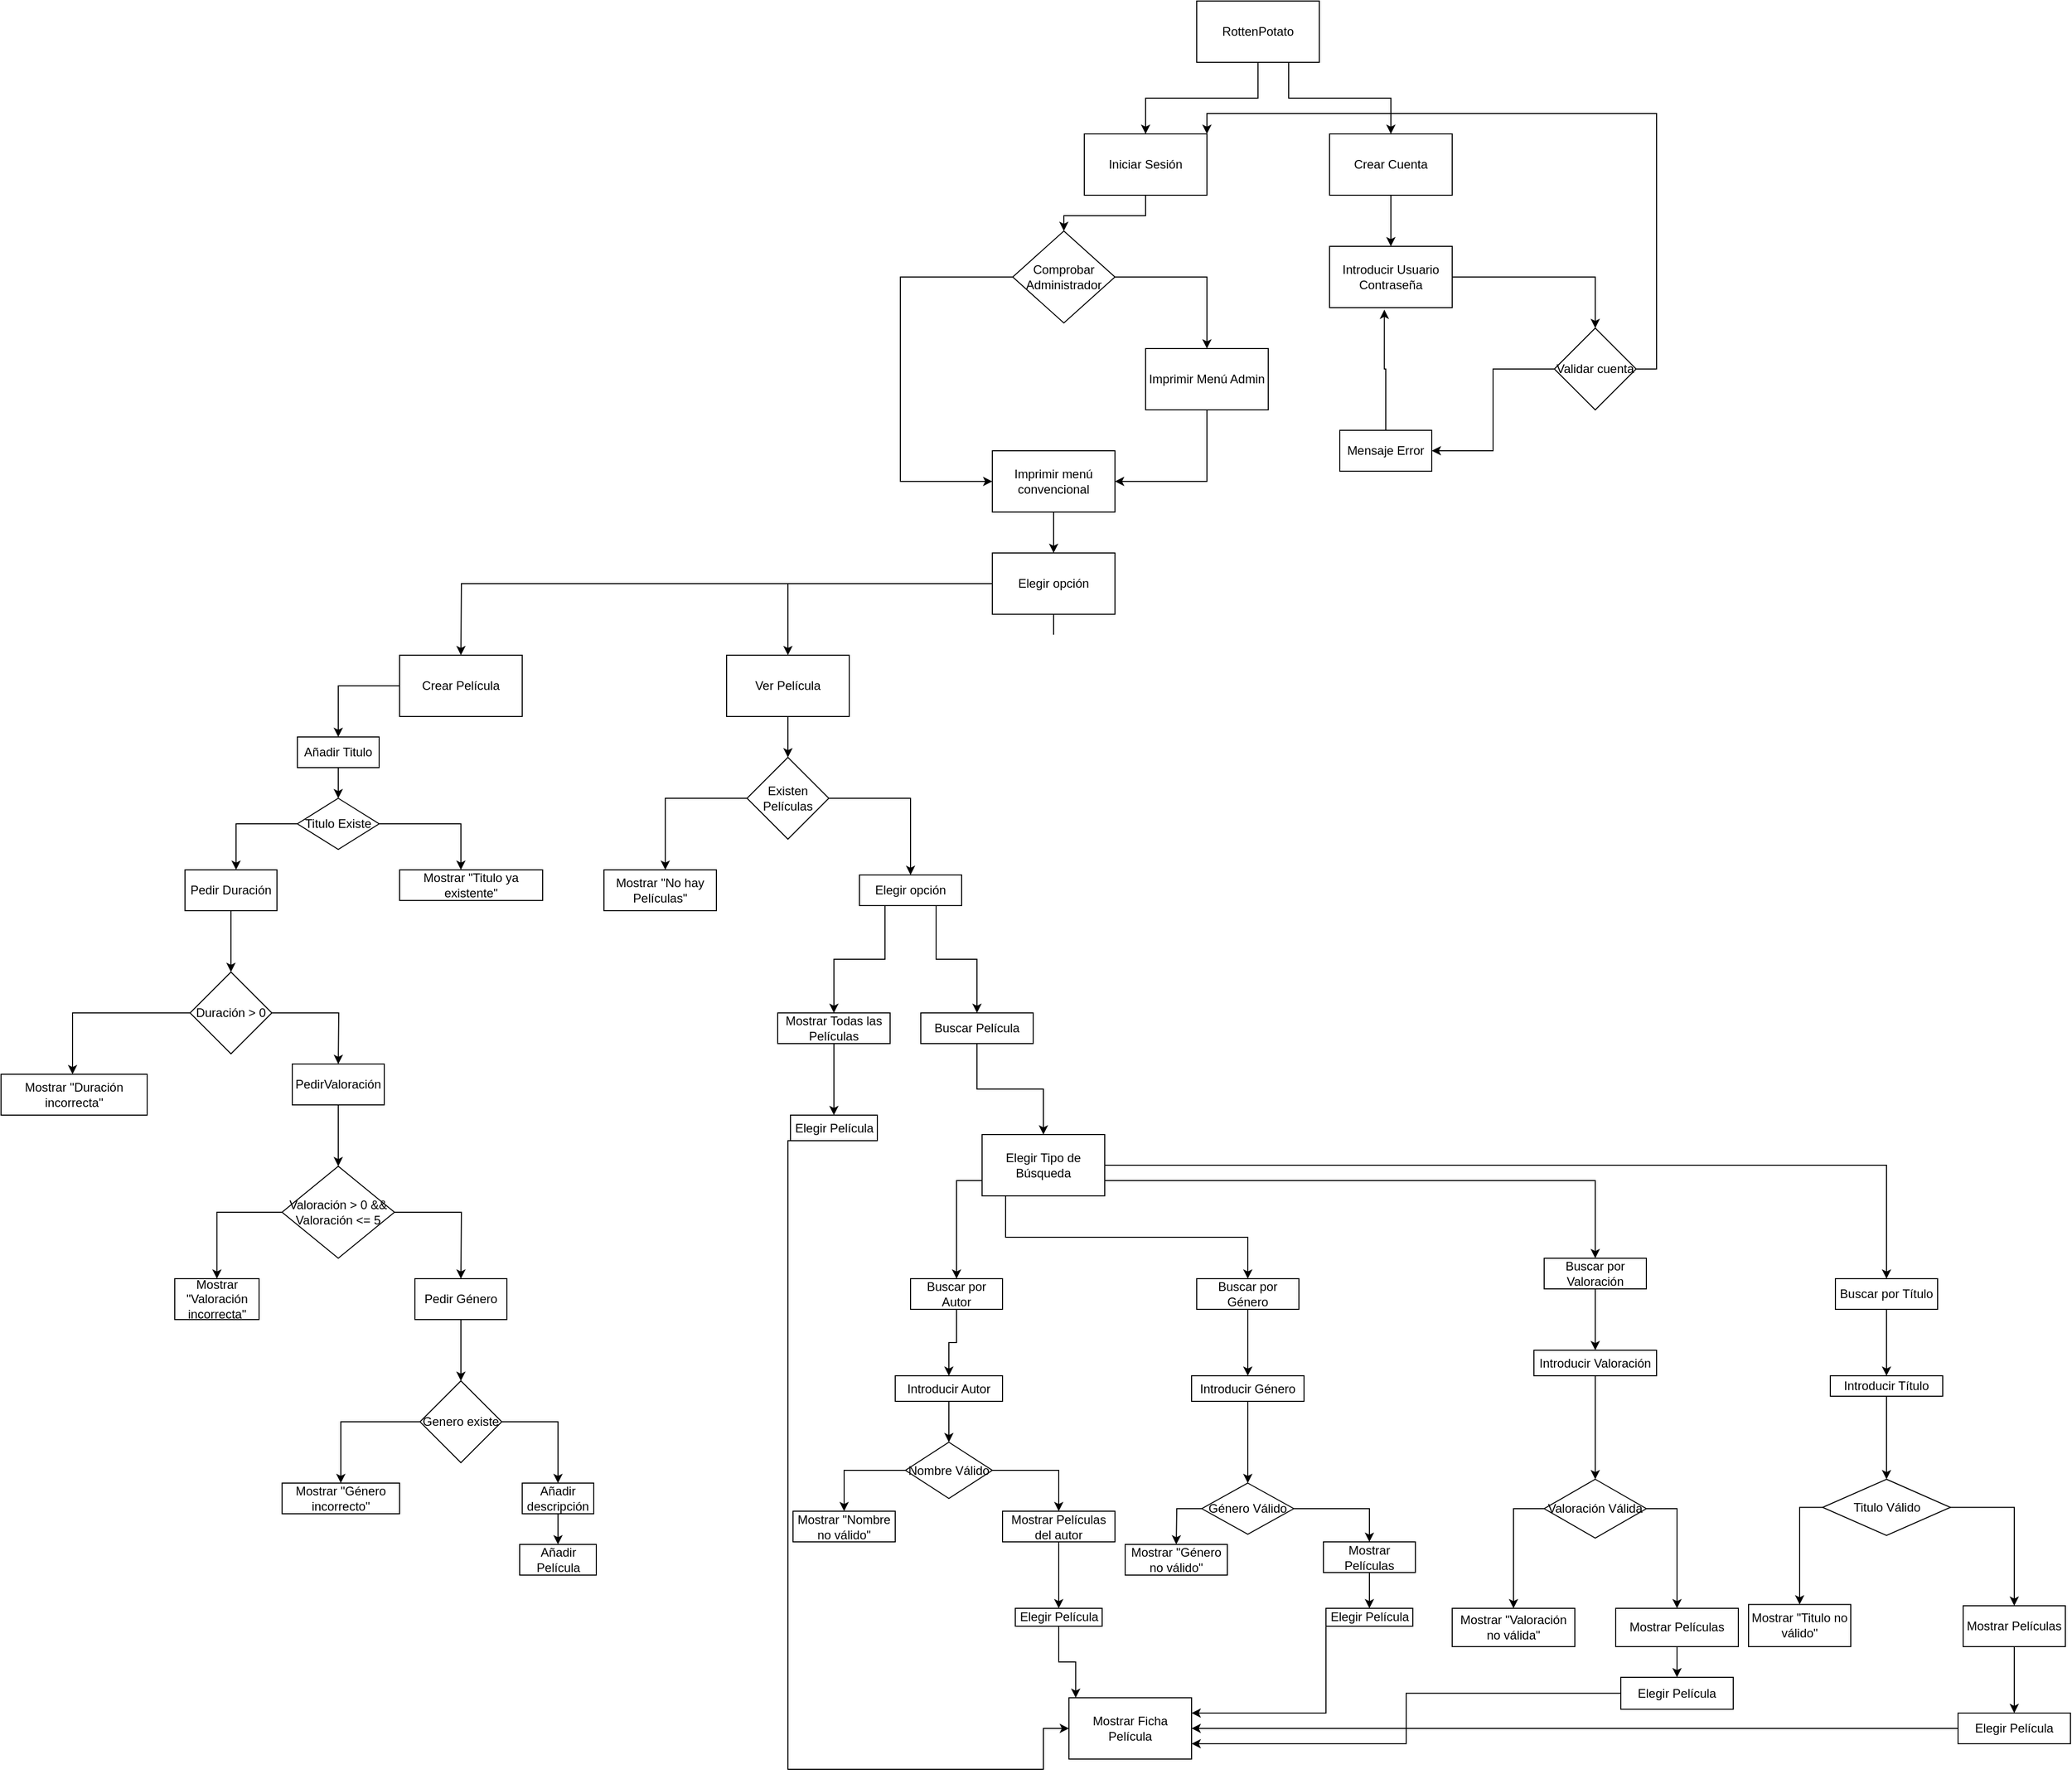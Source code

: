 <mxfile version="21.1.1" type="device">
  <diagram name="Página-1" id="xasGz37oJKi1Bsmr6xXT">
    <mxGraphModel dx="4698" dy="1295" grid="1" gridSize="10" guides="1" tooltips="1" connect="1" arrows="1" fold="1" page="1" pageScale="1" pageWidth="827" pageHeight="1169" math="0" shadow="0">
      <root>
        <mxCell id="0" />
        <mxCell id="1" parent="0" />
        <mxCell id="EnoG8UHb5zYuxF4KxrJ3-3" value="" style="edgeStyle=orthogonalEdgeStyle;rounded=0;orthogonalLoop=1;jettySize=auto;html=1;" parent="1" source="EnoG8UHb5zYuxF4KxrJ3-1" target="EnoG8UHb5zYuxF4KxrJ3-2" edge="1">
          <mxGeometry relative="1" as="geometry" />
        </mxCell>
        <mxCell id="EnoG8UHb5zYuxF4KxrJ3-7" style="edgeStyle=orthogonalEdgeStyle;rounded=0;orthogonalLoop=1;jettySize=auto;html=1;exitX=0.75;exitY=1;exitDx=0;exitDy=0;entryX=0.5;entryY=0;entryDx=0;entryDy=0;" parent="1" source="EnoG8UHb5zYuxF4KxrJ3-1" target="EnoG8UHb5zYuxF4KxrJ3-5" edge="1">
          <mxGeometry relative="1" as="geometry" />
        </mxCell>
        <mxCell id="EnoG8UHb5zYuxF4KxrJ3-1" value="RottenPotato" style="rounded=0;whiteSpace=wrap;html=1;" parent="1" vertex="1">
          <mxGeometry x="200" width="120" height="60" as="geometry" />
        </mxCell>
        <mxCell id="EnoG8UHb5zYuxF4KxrJ3-26" style="edgeStyle=orthogonalEdgeStyle;rounded=0;orthogonalLoop=1;jettySize=auto;html=1;exitX=0.5;exitY=1;exitDx=0;exitDy=0;entryX=0.5;entryY=0;entryDx=0;entryDy=0;" parent="1" source="EnoG8UHb5zYuxF4KxrJ3-2" target="EnoG8UHb5zYuxF4KxrJ3-25" edge="1">
          <mxGeometry relative="1" as="geometry" />
        </mxCell>
        <mxCell id="EnoG8UHb5zYuxF4KxrJ3-2" value="Iniciar Sesión" style="rounded=0;whiteSpace=wrap;html=1;" parent="1" vertex="1">
          <mxGeometry x="90" y="130" width="120" height="60" as="geometry" />
        </mxCell>
        <mxCell id="EnoG8UHb5zYuxF4KxrJ3-8" style="edgeStyle=orthogonalEdgeStyle;rounded=0;orthogonalLoop=1;jettySize=auto;html=1;" parent="1" source="EnoG8UHb5zYuxF4KxrJ3-5" target="EnoG8UHb5zYuxF4KxrJ3-9" edge="1">
          <mxGeometry relative="1" as="geometry">
            <mxPoint x="390" y="270" as="targetPoint" />
          </mxGeometry>
        </mxCell>
        <mxCell id="EnoG8UHb5zYuxF4KxrJ3-5" value="Crear Cuenta" style="rounded=0;whiteSpace=wrap;html=1;" parent="1" vertex="1">
          <mxGeometry x="330" y="130" width="120" height="60" as="geometry" />
        </mxCell>
        <mxCell id="EnoG8UHb5zYuxF4KxrJ3-11" value="" style="edgeStyle=orthogonalEdgeStyle;rounded=0;orthogonalLoop=1;jettySize=auto;html=1;" parent="1" source="EnoG8UHb5zYuxF4KxrJ3-9" target="EnoG8UHb5zYuxF4KxrJ3-10" edge="1">
          <mxGeometry relative="1" as="geometry" />
        </mxCell>
        <mxCell id="EnoG8UHb5zYuxF4KxrJ3-9" value="Introducir Usuario Contraseña" style="rounded=0;whiteSpace=wrap;html=1;" parent="1" vertex="1">
          <mxGeometry x="330" y="240" width="120" height="60" as="geometry" />
        </mxCell>
        <mxCell id="EnoG8UHb5zYuxF4KxrJ3-18" style="edgeStyle=orthogonalEdgeStyle;rounded=0;orthogonalLoop=1;jettySize=auto;html=1;exitX=0;exitY=0.5;exitDx=0;exitDy=0;entryX=1;entryY=0.5;entryDx=0;entryDy=0;" parent="1" source="EnoG8UHb5zYuxF4KxrJ3-10" target="EnoG8UHb5zYuxF4KxrJ3-14" edge="1">
          <mxGeometry relative="1" as="geometry" />
        </mxCell>
        <mxCell id="EnoG8UHb5zYuxF4KxrJ3-23" style="edgeStyle=orthogonalEdgeStyle;rounded=0;orthogonalLoop=1;jettySize=auto;html=1;exitX=1;exitY=0.5;exitDx=0;exitDy=0;entryX=1;entryY=0;entryDx=0;entryDy=0;" parent="1" source="EnoG8UHb5zYuxF4KxrJ3-10" target="EnoG8UHb5zYuxF4KxrJ3-2" edge="1">
          <mxGeometry relative="1" as="geometry">
            <mxPoint x="680" y="410" as="targetPoint" />
          </mxGeometry>
        </mxCell>
        <mxCell id="EnoG8UHb5zYuxF4KxrJ3-10" value="Validar cuenta" style="rhombus;whiteSpace=wrap;html=1;rounded=0;" parent="1" vertex="1">
          <mxGeometry x="550" y="320" width="80" height="80" as="geometry" />
        </mxCell>
        <mxCell id="EnoG8UHb5zYuxF4KxrJ3-17" style="edgeStyle=orthogonalEdgeStyle;rounded=0;orthogonalLoop=1;jettySize=auto;html=1;entryX=0.447;entryY=1.033;entryDx=0;entryDy=0;entryPerimeter=0;" parent="1" source="EnoG8UHb5zYuxF4KxrJ3-14" target="EnoG8UHb5zYuxF4KxrJ3-9" edge="1">
          <mxGeometry relative="1" as="geometry" />
        </mxCell>
        <mxCell id="EnoG8UHb5zYuxF4KxrJ3-14" value="Mensaje Error" style="rounded=0;whiteSpace=wrap;html=1;" parent="1" vertex="1">
          <mxGeometry x="340" y="420" width="90" height="40" as="geometry" />
        </mxCell>
        <mxCell id="_RBZDWvtwCyvlnyVkb1q-7" style="edgeStyle=orthogonalEdgeStyle;rounded=0;orthogonalLoop=1;jettySize=auto;html=1;entryX=0;entryY=0.5;entryDx=0;entryDy=0;exitX=0;exitY=0.5;exitDx=0;exitDy=0;" edge="1" parent="1" source="EnoG8UHb5zYuxF4KxrJ3-25" target="3">
          <mxGeometry relative="1" as="geometry">
            <mxPoint x="-90" y="280" as="sourcePoint" />
            <Array as="points">
              <mxPoint x="-90" y="270" />
              <mxPoint x="-90" y="470" />
            </Array>
          </mxGeometry>
        </mxCell>
        <mxCell id="EnoG8UHb5zYuxF4KxrJ3-25" value="Comprobar Administrador" style="rhombus;whiteSpace=wrap;html=1;" parent="1" vertex="1">
          <mxGeometry x="20" y="225" width="100" height="90" as="geometry" />
        </mxCell>
        <mxCell id="_RBZDWvtwCyvlnyVkb1q-13" style="edgeStyle=orthogonalEdgeStyle;rounded=0;orthogonalLoop=1;jettySize=auto;html=1;" edge="1" parent="1" source="_RBZDWvtwCyvlnyVkb1q-14">
          <mxGeometry relative="1" as="geometry">
            <mxPoint x="60" y="580" as="targetPoint" />
          </mxGeometry>
        </mxCell>
        <mxCell id="3" value="Imprimir menú convencional" style="rounded=0;whiteSpace=wrap;html=1;" parent="1" vertex="1">
          <mxGeometry y="440" width="120" height="60" as="geometry" />
        </mxCell>
        <mxCell id="7" style="edgeStyle=orthogonalEdgeStyle;rounded=0;orthogonalLoop=1;jettySize=auto;html=1;entryX=0.5;entryY=0;entryDx=0;entryDy=0;exitX=1;exitY=0.5;exitDx=0;exitDy=0;" parent="1" source="EnoG8UHb5zYuxF4KxrJ3-25" edge="1" target="_RBZDWvtwCyvlnyVkb1q-8">
          <mxGeometry relative="1" as="geometry">
            <mxPoint x="220" y="330" as="targetPoint" />
            <mxPoint x="330" y="270" as="sourcePoint" />
            <Array as="points">
              <mxPoint x="210" y="270" />
            </Array>
          </mxGeometry>
        </mxCell>
        <mxCell id="_RBZDWvtwCyvlnyVkb1q-10" style="edgeStyle=orthogonalEdgeStyle;rounded=0;orthogonalLoop=1;jettySize=auto;html=1;entryX=1;entryY=0.5;entryDx=0;entryDy=0;" edge="1" parent="1" source="_RBZDWvtwCyvlnyVkb1q-8" target="3">
          <mxGeometry relative="1" as="geometry">
            <mxPoint x="220" y="470" as="targetPoint" />
            <Array as="points">
              <mxPoint x="210" y="470" />
            </Array>
          </mxGeometry>
        </mxCell>
        <mxCell id="_RBZDWvtwCyvlnyVkb1q-8" value="Imprimir Menú Admin" style="rounded=0;whiteSpace=wrap;html=1;" vertex="1" parent="1">
          <mxGeometry x="150" y="340" width="120" height="60" as="geometry" />
        </mxCell>
        <mxCell id="_RBZDWvtwCyvlnyVkb1q-15" value="" style="edgeStyle=orthogonalEdgeStyle;rounded=0;orthogonalLoop=1;jettySize=auto;html=1;" edge="1" parent="1" source="3" target="_RBZDWvtwCyvlnyVkb1q-14">
          <mxGeometry relative="1" as="geometry">
            <mxPoint x="60" y="580" as="targetPoint" />
            <mxPoint x="60" y="500" as="sourcePoint" />
          </mxGeometry>
        </mxCell>
        <mxCell id="_RBZDWvtwCyvlnyVkb1q-16" style="edgeStyle=orthogonalEdgeStyle;rounded=0;orthogonalLoop=1;jettySize=auto;html=1;" edge="1" parent="1" source="_RBZDWvtwCyvlnyVkb1q-14">
          <mxGeometry relative="1" as="geometry">
            <mxPoint x="-520" y="640" as="targetPoint" />
          </mxGeometry>
        </mxCell>
        <mxCell id="_RBZDWvtwCyvlnyVkb1q-14" value="Elegir opción" style="rounded=0;whiteSpace=wrap;html=1;" vertex="1" parent="1">
          <mxGeometry y="540" width="120" height="60" as="geometry" />
        </mxCell>
        <mxCell id="_RBZDWvtwCyvlnyVkb1q-18" style="edgeStyle=orthogonalEdgeStyle;rounded=0;orthogonalLoop=1;jettySize=auto;html=1;entryX=0.5;entryY=0;entryDx=0;entryDy=0;" edge="1" parent="1" source="_RBZDWvtwCyvlnyVkb1q-17" target="_RBZDWvtwCyvlnyVkb1q-19">
          <mxGeometry relative="1" as="geometry">
            <mxPoint x="-630" y="710" as="targetPoint" />
            <Array as="points">
              <mxPoint x="-640" y="670" />
            </Array>
          </mxGeometry>
        </mxCell>
        <mxCell id="_RBZDWvtwCyvlnyVkb1q-17" value="Crear Película" style="rounded=0;whiteSpace=wrap;html=1;" vertex="1" parent="1">
          <mxGeometry x="-580" y="640" width="120" height="60" as="geometry" />
        </mxCell>
        <mxCell id="_RBZDWvtwCyvlnyVkb1q-20" style="edgeStyle=orthogonalEdgeStyle;rounded=0;orthogonalLoop=1;jettySize=auto;html=1;" edge="1" parent="1" source="_RBZDWvtwCyvlnyVkb1q-19" target="_RBZDWvtwCyvlnyVkb1q-21">
          <mxGeometry relative="1" as="geometry">
            <mxPoint x="-640" y="800" as="targetPoint" />
          </mxGeometry>
        </mxCell>
        <mxCell id="_RBZDWvtwCyvlnyVkb1q-19" value="Añadir Titulo" style="rounded=0;whiteSpace=wrap;html=1;" vertex="1" parent="1">
          <mxGeometry x="-680" y="720" width="80" height="30" as="geometry" />
        </mxCell>
        <mxCell id="_RBZDWvtwCyvlnyVkb1q-22" style="edgeStyle=orthogonalEdgeStyle;rounded=0;orthogonalLoop=1;jettySize=auto;html=1;" edge="1" parent="1" source="_RBZDWvtwCyvlnyVkb1q-21">
          <mxGeometry relative="1" as="geometry">
            <mxPoint x="-740" y="850" as="targetPoint" />
            <Array as="points">
              <mxPoint x="-740" y="805" />
              <mxPoint x="-740" y="840" />
            </Array>
          </mxGeometry>
        </mxCell>
        <mxCell id="_RBZDWvtwCyvlnyVkb1q-29" style="edgeStyle=orthogonalEdgeStyle;rounded=0;orthogonalLoop=1;jettySize=auto;html=1;" edge="1" parent="1" source="_RBZDWvtwCyvlnyVkb1q-21" target="_RBZDWvtwCyvlnyVkb1q-30">
          <mxGeometry relative="1" as="geometry">
            <mxPoint x="-540" y="850" as="targetPoint" />
            <Array as="points">
              <mxPoint x="-520" y="805" />
            </Array>
          </mxGeometry>
        </mxCell>
        <mxCell id="_RBZDWvtwCyvlnyVkb1q-21" value="Titulo Existe" style="rhombus;whiteSpace=wrap;html=1;" vertex="1" parent="1">
          <mxGeometry x="-680" y="780" width="80" height="50" as="geometry" />
        </mxCell>
        <mxCell id="_RBZDWvtwCyvlnyVkb1q-32" value="" style="edgeStyle=orthogonalEdgeStyle;rounded=0;orthogonalLoop=1;jettySize=auto;html=1;" edge="1" parent="1" source="_RBZDWvtwCyvlnyVkb1q-24" target="_RBZDWvtwCyvlnyVkb1q-31">
          <mxGeometry relative="1" as="geometry" />
        </mxCell>
        <mxCell id="_RBZDWvtwCyvlnyVkb1q-24" value="Pedir Duración" style="rounded=0;whiteSpace=wrap;html=1;" vertex="1" parent="1">
          <mxGeometry x="-790" y="850" width="90" height="40" as="geometry" />
        </mxCell>
        <mxCell id="_RBZDWvtwCyvlnyVkb1q-39" value="" style="edgeStyle=orthogonalEdgeStyle;rounded=0;orthogonalLoop=1;jettySize=auto;html=1;" edge="1" parent="1" source="_RBZDWvtwCyvlnyVkb1q-26" target="_RBZDWvtwCyvlnyVkb1q-38">
          <mxGeometry relative="1" as="geometry" />
        </mxCell>
        <mxCell id="_RBZDWvtwCyvlnyVkb1q-26" value="PedirValoración" style="rounded=0;whiteSpace=wrap;html=1;" vertex="1" parent="1">
          <mxGeometry x="-685" y="1040" width="90" height="40" as="geometry" />
        </mxCell>
        <mxCell id="_RBZDWvtwCyvlnyVkb1q-44" value="" style="edgeStyle=orthogonalEdgeStyle;rounded=0;orthogonalLoop=1;jettySize=auto;html=1;" edge="1" parent="1" source="_RBZDWvtwCyvlnyVkb1q-27" target="_RBZDWvtwCyvlnyVkb1q-43">
          <mxGeometry relative="1" as="geometry" />
        </mxCell>
        <mxCell id="_RBZDWvtwCyvlnyVkb1q-27" value="Pedir Género" style="rounded=0;whiteSpace=wrap;html=1;" vertex="1" parent="1">
          <mxGeometry x="-565" y="1250" width="90" height="40" as="geometry" />
        </mxCell>
        <mxCell id="_RBZDWvtwCyvlnyVkb1q-30" value="Mostrar &quot;Titulo ya existente&quot;" style="rounded=0;whiteSpace=wrap;html=1;" vertex="1" parent="1">
          <mxGeometry x="-580" y="850" width="140" height="30" as="geometry" />
        </mxCell>
        <mxCell id="_RBZDWvtwCyvlnyVkb1q-33" style="edgeStyle=orthogonalEdgeStyle;rounded=0;orthogonalLoop=1;jettySize=auto;html=1;" edge="1" parent="1" source="_RBZDWvtwCyvlnyVkb1q-31" target="_RBZDWvtwCyvlnyVkb1q-34">
          <mxGeometry relative="1" as="geometry">
            <mxPoint x="-850" y="1040" as="targetPoint" />
            <Array as="points">
              <mxPoint x="-900" y="990" />
            </Array>
          </mxGeometry>
        </mxCell>
        <mxCell id="_RBZDWvtwCyvlnyVkb1q-37" style="edgeStyle=orthogonalEdgeStyle;rounded=0;orthogonalLoop=1;jettySize=auto;html=1;" edge="1" parent="1" source="_RBZDWvtwCyvlnyVkb1q-31">
          <mxGeometry relative="1" as="geometry">
            <mxPoint x="-640" y="1040" as="targetPoint" />
          </mxGeometry>
        </mxCell>
        <mxCell id="_RBZDWvtwCyvlnyVkb1q-31" value="Duración &amp;gt; 0" style="rhombus;whiteSpace=wrap;html=1;rounded=0;" vertex="1" parent="1">
          <mxGeometry x="-785" y="950" width="80" height="80" as="geometry" />
        </mxCell>
        <mxCell id="_RBZDWvtwCyvlnyVkb1q-34" value="Mostrar &quot;Duración incorrecta&quot;" style="rounded=0;whiteSpace=wrap;html=1;" vertex="1" parent="1">
          <mxGeometry x="-970" y="1050" width="143" height="40" as="geometry" />
        </mxCell>
        <mxCell id="_RBZDWvtwCyvlnyVkb1q-40" style="edgeStyle=orthogonalEdgeStyle;rounded=0;orthogonalLoop=1;jettySize=auto;html=1;" edge="1" parent="1" source="_RBZDWvtwCyvlnyVkb1q-38" target="_RBZDWvtwCyvlnyVkb1q-41">
          <mxGeometry relative="1" as="geometry">
            <mxPoint x="-750" y="1240" as="targetPoint" />
          </mxGeometry>
        </mxCell>
        <mxCell id="_RBZDWvtwCyvlnyVkb1q-42" style="edgeStyle=orthogonalEdgeStyle;rounded=0;orthogonalLoop=1;jettySize=auto;html=1;" edge="1" parent="1" source="_RBZDWvtwCyvlnyVkb1q-38">
          <mxGeometry relative="1" as="geometry">
            <mxPoint x="-520" y="1250" as="targetPoint" />
          </mxGeometry>
        </mxCell>
        <mxCell id="_RBZDWvtwCyvlnyVkb1q-38" value="Valoración &amp;gt; 0 &amp;amp;&amp;amp; Valoración &amp;lt;= 5" style="rhombus;whiteSpace=wrap;html=1;rounded=0;" vertex="1" parent="1">
          <mxGeometry x="-695" y="1140" width="110" height="90" as="geometry" />
        </mxCell>
        <mxCell id="_RBZDWvtwCyvlnyVkb1q-41" value="Mostrar &quot;Valoración incorrecta&quot;" style="rounded=0;whiteSpace=wrap;html=1;" vertex="1" parent="1">
          <mxGeometry x="-800" y="1250" width="82.5" height="40" as="geometry" />
        </mxCell>
        <mxCell id="_RBZDWvtwCyvlnyVkb1q-45" style="edgeStyle=orthogonalEdgeStyle;rounded=0;orthogonalLoop=1;jettySize=auto;html=1;" edge="1" parent="1" source="_RBZDWvtwCyvlnyVkb1q-43" target="_RBZDWvtwCyvlnyVkb1q-46">
          <mxGeometry relative="1" as="geometry">
            <mxPoint x="-640" y="1450" as="targetPoint" />
          </mxGeometry>
        </mxCell>
        <mxCell id="_RBZDWvtwCyvlnyVkb1q-47" style="edgeStyle=orthogonalEdgeStyle;rounded=0;orthogonalLoop=1;jettySize=auto;html=1;" edge="1" parent="1" source="_RBZDWvtwCyvlnyVkb1q-43" target="_RBZDWvtwCyvlnyVkb1q-48">
          <mxGeometry relative="1" as="geometry">
            <mxPoint x="-400" y="1450" as="targetPoint" />
          </mxGeometry>
        </mxCell>
        <mxCell id="_RBZDWvtwCyvlnyVkb1q-43" value="Genero existe" style="rhombus;whiteSpace=wrap;html=1;rounded=0;" vertex="1" parent="1">
          <mxGeometry x="-560" y="1350" width="80" height="80" as="geometry" />
        </mxCell>
        <mxCell id="_RBZDWvtwCyvlnyVkb1q-46" value="Mostrar &quot;Género incorrecto&quot;" style="rounded=0;whiteSpace=wrap;html=1;" vertex="1" parent="1">
          <mxGeometry x="-695" y="1450" width="115" height="30" as="geometry" />
        </mxCell>
        <mxCell id="_RBZDWvtwCyvlnyVkb1q-73" value="" style="edgeStyle=orthogonalEdgeStyle;rounded=0;orthogonalLoop=1;jettySize=auto;html=1;" edge="1" parent="1" source="_RBZDWvtwCyvlnyVkb1q-48" target="_RBZDWvtwCyvlnyVkb1q-72">
          <mxGeometry relative="1" as="geometry" />
        </mxCell>
        <mxCell id="_RBZDWvtwCyvlnyVkb1q-48" value="Añadir descripción" style="rounded=0;whiteSpace=wrap;html=1;" vertex="1" parent="1">
          <mxGeometry x="-460" y="1450" width="70" height="30" as="geometry" />
        </mxCell>
        <mxCell id="_RBZDWvtwCyvlnyVkb1q-53" style="edgeStyle=orthogonalEdgeStyle;rounded=0;orthogonalLoop=1;jettySize=auto;html=1;" edge="1" parent="1" source="_RBZDWvtwCyvlnyVkb1q-49" target="_RBZDWvtwCyvlnyVkb1q-54">
          <mxGeometry relative="1" as="geometry">
            <mxPoint x="-270" y="770" as="targetPoint" />
          </mxGeometry>
        </mxCell>
        <mxCell id="_RBZDWvtwCyvlnyVkb1q-49" value="Ver Película" style="rounded=0;whiteSpace=wrap;html=1;" vertex="1" parent="1">
          <mxGeometry x="-260" y="640" width="120" height="60" as="geometry" />
        </mxCell>
        <mxCell id="_RBZDWvtwCyvlnyVkb1q-52" value="" style="endArrow=classic;html=1;rounded=0;entryX=0.5;entryY=0;entryDx=0;entryDy=0;" edge="1" parent="1" target="_RBZDWvtwCyvlnyVkb1q-49">
          <mxGeometry width="50" height="50" relative="1" as="geometry">
            <mxPoint x="-200" y="570" as="sourcePoint" />
            <mxPoint x="-230" y="585" as="targetPoint" />
            <Array as="points">
              <mxPoint x="-200" y="610" />
            </Array>
          </mxGeometry>
        </mxCell>
        <mxCell id="_RBZDWvtwCyvlnyVkb1q-55" style="edgeStyle=orthogonalEdgeStyle;rounded=0;orthogonalLoop=1;jettySize=auto;html=1;" edge="1" parent="1" source="_RBZDWvtwCyvlnyVkb1q-54">
          <mxGeometry relative="1" as="geometry">
            <mxPoint x="-320" y="850" as="targetPoint" />
            <Array as="points">
              <mxPoint x="-320" y="780" />
              <mxPoint x="-320" y="840" />
            </Array>
          </mxGeometry>
        </mxCell>
        <mxCell id="_RBZDWvtwCyvlnyVkb1q-58" style="edgeStyle=orthogonalEdgeStyle;rounded=0;orthogonalLoop=1;jettySize=auto;html=1;entryX=0.5;entryY=0;entryDx=0;entryDy=0;" edge="1" parent="1" source="_RBZDWvtwCyvlnyVkb1q-54" target="_RBZDWvtwCyvlnyVkb1q-59">
          <mxGeometry relative="1" as="geometry">
            <mxPoint x="-80" y="850" as="targetPoint" />
          </mxGeometry>
        </mxCell>
        <mxCell id="_RBZDWvtwCyvlnyVkb1q-54" value="Existen Películas" style="rhombus;whiteSpace=wrap;html=1;" vertex="1" parent="1">
          <mxGeometry x="-240" y="740" width="80" height="80" as="geometry" />
        </mxCell>
        <mxCell id="_RBZDWvtwCyvlnyVkb1q-56" value="" style="rounded=0;whiteSpace=wrap;html=1;" vertex="1" parent="1">
          <mxGeometry x="-413" y="880" width="63" as="geometry" />
        </mxCell>
        <mxCell id="_RBZDWvtwCyvlnyVkb1q-57" value="Mostrar &quot;No hay Películas&quot;" style="rounded=0;whiteSpace=wrap;html=1;" vertex="1" parent="1">
          <mxGeometry x="-380" y="850" width="110" height="40" as="geometry" />
        </mxCell>
        <mxCell id="_RBZDWvtwCyvlnyVkb1q-112" style="edgeStyle=orthogonalEdgeStyle;rounded=0;orthogonalLoop=1;jettySize=auto;html=1;exitX=0.25;exitY=1;exitDx=0;exitDy=0;entryX=0.5;entryY=0;entryDx=0;entryDy=0;" edge="1" parent="1" source="_RBZDWvtwCyvlnyVkb1q-59" target="_RBZDWvtwCyvlnyVkb1q-66">
          <mxGeometry relative="1" as="geometry" />
        </mxCell>
        <mxCell id="_RBZDWvtwCyvlnyVkb1q-113" style="edgeStyle=orthogonalEdgeStyle;rounded=0;orthogonalLoop=1;jettySize=auto;html=1;exitX=0.75;exitY=1;exitDx=0;exitDy=0;" edge="1" parent="1" source="_RBZDWvtwCyvlnyVkb1q-59" target="_RBZDWvtwCyvlnyVkb1q-68">
          <mxGeometry relative="1" as="geometry" />
        </mxCell>
        <mxCell id="_RBZDWvtwCyvlnyVkb1q-59" value="Elegir opción" style="rounded=0;whiteSpace=wrap;html=1;" vertex="1" parent="1">
          <mxGeometry x="-130" y="855" width="100" height="30" as="geometry" />
        </mxCell>
        <mxCell id="_RBZDWvtwCyvlnyVkb1q-111" value="" style="edgeStyle=orthogonalEdgeStyle;rounded=0;orthogonalLoop=1;jettySize=auto;html=1;" edge="1" parent="1" source="_RBZDWvtwCyvlnyVkb1q-66" target="_RBZDWvtwCyvlnyVkb1q-110">
          <mxGeometry relative="1" as="geometry" />
        </mxCell>
        <mxCell id="_RBZDWvtwCyvlnyVkb1q-66" value="Mostrar Todas las Películas" style="rounded=0;whiteSpace=wrap;html=1;" vertex="1" parent="1">
          <mxGeometry x="-210" y="990" width="110" height="30" as="geometry" />
        </mxCell>
        <mxCell id="_RBZDWvtwCyvlnyVkb1q-81" style="edgeStyle=orthogonalEdgeStyle;rounded=0;orthogonalLoop=1;jettySize=auto;html=1;entryX=0.5;entryY=0;entryDx=0;entryDy=0;" edge="1" parent="1" source="_RBZDWvtwCyvlnyVkb1q-68" target="_RBZDWvtwCyvlnyVkb1q-77">
          <mxGeometry relative="1" as="geometry" />
        </mxCell>
        <mxCell id="_RBZDWvtwCyvlnyVkb1q-68" value="Buscar Película" style="rounded=0;whiteSpace=wrap;html=1;" vertex="1" parent="1">
          <mxGeometry x="-70" y="990" width="110" height="30" as="geometry" />
        </mxCell>
        <mxCell id="_RBZDWvtwCyvlnyVkb1q-72" value="Añadir Película" style="whiteSpace=wrap;html=1;rounded=0;" vertex="1" parent="1">
          <mxGeometry x="-462.5" y="1510" width="75" height="30" as="geometry" />
        </mxCell>
        <mxCell id="_RBZDWvtwCyvlnyVkb1q-86" style="edgeStyle=orthogonalEdgeStyle;rounded=0;orthogonalLoop=1;jettySize=auto;html=1;entryX=0.5;entryY=0;entryDx=0;entryDy=0;exitX=0;exitY=0.75;exitDx=0;exitDy=0;" edge="1" parent="1" source="_RBZDWvtwCyvlnyVkb1q-77" target="_RBZDWvtwCyvlnyVkb1q-82">
          <mxGeometry relative="1" as="geometry" />
        </mxCell>
        <mxCell id="_RBZDWvtwCyvlnyVkb1q-109" style="edgeStyle=orthogonalEdgeStyle;rounded=0;orthogonalLoop=1;jettySize=auto;html=1;exitX=0.192;exitY=1.006;exitDx=0;exitDy=0;exitPerimeter=0;" edge="1" parent="1" source="_RBZDWvtwCyvlnyVkb1q-77" target="_RBZDWvtwCyvlnyVkb1q-84">
          <mxGeometry relative="1" as="geometry" />
        </mxCell>
        <mxCell id="_RBZDWvtwCyvlnyVkb1q-126" style="edgeStyle=orthogonalEdgeStyle;rounded=0;orthogonalLoop=1;jettySize=auto;html=1;exitX=1;exitY=0.75;exitDx=0;exitDy=0;" edge="1" parent="1" source="_RBZDWvtwCyvlnyVkb1q-77" target="_RBZDWvtwCyvlnyVkb1q-85">
          <mxGeometry relative="1" as="geometry" />
        </mxCell>
        <mxCell id="_RBZDWvtwCyvlnyVkb1q-139" style="edgeStyle=orthogonalEdgeStyle;rounded=0;orthogonalLoop=1;jettySize=auto;html=1;exitX=1;exitY=0.5;exitDx=0;exitDy=0;entryX=0.5;entryY=0;entryDx=0;entryDy=0;" edge="1" parent="1" source="_RBZDWvtwCyvlnyVkb1q-77" target="_RBZDWvtwCyvlnyVkb1q-83">
          <mxGeometry relative="1" as="geometry" />
        </mxCell>
        <mxCell id="_RBZDWvtwCyvlnyVkb1q-77" value="Elegir Tipo de Búsqueda" style="rounded=0;whiteSpace=wrap;html=1;" vertex="1" parent="1">
          <mxGeometry x="-10" y="1109" width="120" height="60" as="geometry" />
        </mxCell>
        <mxCell id="_RBZDWvtwCyvlnyVkb1q-88" value="" style="edgeStyle=orthogonalEdgeStyle;rounded=0;orthogonalLoop=1;jettySize=auto;html=1;" edge="1" parent="1" source="_RBZDWvtwCyvlnyVkb1q-82" target="_RBZDWvtwCyvlnyVkb1q-87">
          <mxGeometry relative="1" as="geometry" />
        </mxCell>
        <mxCell id="_RBZDWvtwCyvlnyVkb1q-82" value="Buscar por Autor" style="rounded=0;whiteSpace=wrap;html=1;" vertex="1" parent="1">
          <mxGeometry x="-80" y="1250" width="90" height="30" as="geometry" />
        </mxCell>
        <mxCell id="_RBZDWvtwCyvlnyVkb1q-138" value="" style="edgeStyle=orthogonalEdgeStyle;rounded=0;orthogonalLoop=1;jettySize=auto;html=1;" edge="1" parent="1" source="_RBZDWvtwCyvlnyVkb1q-83" target="_RBZDWvtwCyvlnyVkb1q-137">
          <mxGeometry relative="1" as="geometry" />
        </mxCell>
        <mxCell id="_RBZDWvtwCyvlnyVkb1q-83" value="Buscar por Título" style="rounded=0;whiteSpace=wrap;html=1;" vertex="1" parent="1">
          <mxGeometry x="825" y="1250" width="100" height="30" as="geometry" />
        </mxCell>
        <mxCell id="_RBZDWvtwCyvlnyVkb1q-97" value="" style="edgeStyle=orthogonalEdgeStyle;rounded=0;orthogonalLoop=1;jettySize=auto;html=1;" edge="1" parent="1" source="_RBZDWvtwCyvlnyVkb1q-84" target="_RBZDWvtwCyvlnyVkb1q-96">
          <mxGeometry relative="1" as="geometry" />
        </mxCell>
        <mxCell id="_RBZDWvtwCyvlnyVkb1q-84" value="Buscar por Género" style="rounded=0;whiteSpace=wrap;html=1;" vertex="1" parent="1">
          <mxGeometry x="200" y="1250" width="100" height="30" as="geometry" />
        </mxCell>
        <mxCell id="_RBZDWvtwCyvlnyVkb1q-125" value="" style="edgeStyle=orthogonalEdgeStyle;rounded=0;orthogonalLoop=1;jettySize=auto;html=1;" edge="1" parent="1" source="_RBZDWvtwCyvlnyVkb1q-85" target="_RBZDWvtwCyvlnyVkb1q-124">
          <mxGeometry relative="1" as="geometry" />
        </mxCell>
        <mxCell id="_RBZDWvtwCyvlnyVkb1q-85" value="Buscar por Valoración" style="rounded=0;whiteSpace=wrap;html=1;" vertex="1" parent="1">
          <mxGeometry x="540" y="1230" width="100" height="30" as="geometry" />
        </mxCell>
        <mxCell id="_RBZDWvtwCyvlnyVkb1q-90" value="" style="edgeStyle=orthogonalEdgeStyle;rounded=0;orthogonalLoop=1;jettySize=auto;html=1;" edge="1" parent="1" source="_RBZDWvtwCyvlnyVkb1q-87" target="_RBZDWvtwCyvlnyVkb1q-89">
          <mxGeometry relative="1" as="geometry" />
        </mxCell>
        <mxCell id="_RBZDWvtwCyvlnyVkb1q-87" value="Introducir Autor" style="whiteSpace=wrap;html=1;rounded=0;" vertex="1" parent="1">
          <mxGeometry x="-95" y="1345" width="105" height="25" as="geometry" />
        </mxCell>
        <mxCell id="_RBZDWvtwCyvlnyVkb1q-92" value="" style="edgeStyle=orthogonalEdgeStyle;rounded=0;orthogonalLoop=1;jettySize=auto;html=1;" edge="1" parent="1" source="_RBZDWvtwCyvlnyVkb1q-89" target="_RBZDWvtwCyvlnyVkb1q-91">
          <mxGeometry relative="1" as="geometry" />
        </mxCell>
        <mxCell id="_RBZDWvtwCyvlnyVkb1q-94" value="" style="edgeStyle=orthogonalEdgeStyle;rounded=0;orthogonalLoop=1;jettySize=auto;html=1;" edge="1" parent="1" source="_RBZDWvtwCyvlnyVkb1q-89" target="_RBZDWvtwCyvlnyVkb1q-93">
          <mxGeometry relative="1" as="geometry" />
        </mxCell>
        <mxCell id="_RBZDWvtwCyvlnyVkb1q-89" value="Nombre Válido" style="rhombus;whiteSpace=wrap;html=1;rounded=0;" vertex="1" parent="1">
          <mxGeometry x="-85" y="1410" width="85" height="55" as="geometry" />
        </mxCell>
        <mxCell id="_RBZDWvtwCyvlnyVkb1q-91" value="Mostrar &quot;Nombre no válido&quot;" style="whiteSpace=wrap;html=1;rounded=0;" vertex="1" parent="1">
          <mxGeometry x="-195" y="1477.5" width="100" height="30" as="geometry" />
        </mxCell>
        <mxCell id="_RBZDWvtwCyvlnyVkb1q-116" value="" style="edgeStyle=orthogonalEdgeStyle;rounded=0;orthogonalLoop=1;jettySize=auto;html=1;" edge="1" parent="1" source="_RBZDWvtwCyvlnyVkb1q-93" target="_RBZDWvtwCyvlnyVkb1q-115">
          <mxGeometry relative="1" as="geometry" />
        </mxCell>
        <mxCell id="_RBZDWvtwCyvlnyVkb1q-93" value="Mostrar Películas del autor" style="whiteSpace=wrap;html=1;rounded=0;" vertex="1" parent="1">
          <mxGeometry x="10" y="1477.5" width="110" height="30" as="geometry" />
        </mxCell>
        <mxCell id="_RBZDWvtwCyvlnyVkb1q-99" value="" style="edgeStyle=orthogonalEdgeStyle;rounded=0;orthogonalLoop=1;jettySize=auto;html=1;" edge="1" parent="1" source="_RBZDWvtwCyvlnyVkb1q-96" target="_RBZDWvtwCyvlnyVkb1q-98">
          <mxGeometry relative="1" as="geometry" />
        </mxCell>
        <mxCell id="_RBZDWvtwCyvlnyVkb1q-96" value="Introducir Género" style="whiteSpace=wrap;html=1;rounded=0;" vertex="1" parent="1">
          <mxGeometry x="195" y="1345" width="110" height="25" as="geometry" />
        </mxCell>
        <mxCell id="_RBZDWvtwCyvlnyVkb1q-101" value="" style="edgeStyle=orthogonalEdgeStyle;rounded=0;orthogonalLoop=1;jettySize=auto;html=1;" edge="1" parent="1" source="_RBZDWvtwCyvlnyVkb1q-98" target="_RBZDWvtwCyvlnyVkb1q-100">
          <mxGeometry relative="1" as="geometry" />
        </mxCell>
        <mxCell id="_RBZDWvtwCyvlnyVkb1q-108" style="edgeStyle=orthogonalEdgeStyle;rounded=0;orthogonalLoop=1;jettySize=auto;html=1;" edge="1" parent="1" source="_RBZDWvtwCyvlnyVkb1q-98">
          <mxGeometry relative="1" as="geometry">
            <mxPoint x="180" y="1510" as="targetPoint" />
          </mxGeometry>
        </mxCell>
        <mxCell id="_RBZDWvtwCyvlnyVkb1q-98" value="Género Válido" style="rhombus;whiteSpace=wrap;html=1;rounded=0;" vertex="1" parent="1">
          <mxGeometry x="205" y="1450" width="90" height="50" as="geometry" />
        </mxCell>
        <mxCell id="_RBZDWvtwCyvlnyVkb1q-118" style="edgeStyle=orthogonalEdgeStyle;rounded=0;orthogonalLoop=1;jettySize=auto;html=1;exitX=0.5;exitY=1;exitDx=0;exitDy=0;entryX=0.5;entryY=0;entryDx=0;entryDy=0;" edge="1" parent="1" source="_RBZDWvtwCyvlnyVkb1q-100" target="_RBZDWvtwCyvlnyVkb1q-117">
          <mxGeometry relative="1" as="geometry" />
        </mxCell>
        <mxCell id="_RBZDWvtwCyvlnyVkb1q-100" value="Mostrar Películas " style="whiteSpace=wrap;html=1;rounded=0;" vertex="1" parent="1">
          <mxGeometry x="324" y="1507.5" width="90" height="30" as="geometry" />
        </mxCell>
        <mxCell id="_RBZDWvtwCyvlnyVkb1q-103" value="Mostrar &quot;Género no válido&quot;" style="rounded=0;whiteSpace=wrap;html=1;" vertex="1" parent="1">
          <mxGeometry x="130" y="1510" width="100" height="30" as="geometry" />
        </mxCell>
        <mxCell id="_RBZDWvtwCyvlnyVkb1q-119" style="edgeStyle=orthogonalEdgeStyle;rounded=0;orthogonalLoop=1;jettySize=auto;html=1;exitX=0.5;exitY=1;exitDx=0;exitDy=0;entryX=0;entryY=0.5;entryDx=0;entryDy=0;" edge="1" parent="1" source="_RBZDWvtwCyvlnyVkb1q-110" target="_RBZDWvtwCyvlnyVkb1q-114">
          <mxGeometry relative="1" as="geometry">
            <mxPoint x="70" y="1690" as="targetPoint" />
            <Array as="points">
              <mxPoint x="-200" y="1115" />
              <mxPoint x="-200" y="1730" />
              <mxPoint x="50" y="1730" />
              <mxPoint x="50" y="1690" />
            </Array>
          </mxGeometry>
        </mxCell>
        <mxCell id="_RBZDWvtwCyvlnyVkb1q-110" value="Elegir Película" style="whiteSpace=wrap;html=1;rounded=0;" vertex="1" parent="1">
          <mxGeometry x="-197.5" y="1090" width="85" height="25" as="geometry" />
        </mxCell>
        <mxCell id="_RBZDWvtwCyvlnyVkb1q-114" value="Mostrar Ficha Película" style="rounded=0;whiteSpace=wrap;html=1;" vertex="1" parent="1">
          <mxGeometry x="75" y="1660" width="120" height="60" as="geometry" />
        </mxCell>
        <mxCell id="_RBZDWvtwCyvlnyVkb1q-120" style="edgeStyle=orthogonalEdgeStyle;rounded=0;orthogonalLoop=1;jettySize=auto;html=1;exitX=0.5;exitY=1;exitDx=0;exitDy=0;entryX=0.055;entryY=0.001;entryDx=0;entryDy=0;entryPerimeter=0;" edge="1" parent="1" source="_RBZDWvtwCyvlnyVkb1q-115" target="_RBZDWvtwCyvlnyVkb1q-114">
          <mxGeometry relative="1" as="geometry" />
        </mxCell>
        <mxCell id="_RBZDWvtwCyvlnyVkb1q-115" value="Elegir Película" style="whiteSpace=wrap;html=1;rounded=0;" vertex="1" parent="1">
          <mxGeometry x="22.5" y="1572.5" width="85" height="17.5" as="geometry" />
        </mxCell>
        <mxCell id="_RBZDWvtwCyvlnyVkb1q-121" style="edgeStyle=orthogonalEdgeStyle;rounded=0;orthogonalLoop=1;jettySize=auto;html=1;exitX=0;exitY=1;exitDx=0;exitDy=0;entryX=1;entryY=0.25;entryDx=0;entryDy=0;" edge="1" parent="1" source="_RBZDWvtwCyvlnyVkb1q-117" target="_RBZDWvtwCyvlnyVkb1q-114">
          <mxGeometry relative="1" as="geometry" />
        </mxCell>
        <mxCell id="_RBZDWvtwCyvlnyVkb1q-117" value="Elegir Película" style="whiteSpace=wrap;html=1;rounded=0;" vertex="1" parent="1">
          <mxGeometry x="326.5" y="1572.5" width="85" height="17.5" as="geometry" />
        </mxCell>
        <mxCell id="_RBZDWvtwCyvlnyVkb1q-128" value="" style="edgeStyle=orthogonalEdgeStyle;rounded=0;orthogonalLoop=1;jettySize=auto;html=1;" edge="1" parent="1" source="_RBZDWvtwCyvlnyVkb1q-124" target="_RBZDWvtwCyvlnyVkb1q-127">
          <mxGeometry relative="1" as="geometry" />
        </mxCell>
        <mxCell id="_RBZDWvtwCyvlnyVkb1q-124" value="Introducir Valoración" style="whiteSpace=wrap;html=1;rounded=0;" vertex="1" parent="1">
          <mxGeometry x="530" y="1320" width="120" height="25" as="geometry" />
        </mxCell>
        <mxCell id="_RBZDWvtwCyvlnyVkb1q-131" style="edgeStyle=orthogonalEdgeStyle;rounded=0;orthogonalLoop=1;jettySize=auto;html=1;exitX=0;exitY=0.5;exitDx=0;exitDy=0;entryX=0.5;entryY=0;entryDx=0;entryDy=0;" edge="1" parent="1" source="_RBZDWvtwCyvlnyVkb1q-127" target="_RBZDWvtwCyvlnyVkb1q-129">
          <mxGeometry relative="1" as="geometry" />
        </mxCell>
        <mxCell id="_RBZDWvtwCyvlnyVkb1q-133" style="edgeStyle=orthogonalEdgeStyle;rounded=0;orthogonalLoop=1;jettySize=auto;html=1;exitX=1;exitY=0.5;exitDx=0;exitDy=0;entryX=0.5;entryY=0;entryDx=0;entryDy=0;" edge="1" parent="1" source="_RBZDWvtwCyvlnyVkb1q-127" target="_RBZDWvtwCyvlnyVkb1q-132">
          <mxGeometry relative="1" as="geometry" />
        </mxCell>
        <mxCell id="_RBZDWvtwCyvlnyVkb1q-127" value="Valoración Válida" style="rhombus;whiteSpace=wrap;html=1;rounded=0;" vertex="1" parent="1">
          <mxGeometry x="540" y="1446.25" width="100" height="57.5" as="geometry" />
        </mxCell>
        <mxCell id="_RBZDWvtwCyvlnyVkb1q-129" value="Mostrar &quot;Valoración no válida&quot;" style="whiteSpace=wrap;html=1;rounded=0;" vertex="1" parent="1">
          <mxGeometry x="450" y="1572.5" width="120" height="37.5" as="geometry" />
        </mxCell>
        <mxCell id="_RBZDWvtwCyvlnyVkb1q-135" value="" style="edgeStyle=orthogonalEdgeStyle;rounded=0;orthogonalLoop=1;jettySize=auto;html=1;" edge="1" parent="1" source="_RBZDWvtwCyvlnyVkb1q-132" target="_RBZDWvtwCyvlnyVkb1q-134">
          <mxGeometry relative="1" as="geometry" />
        </mxCell>
        <mxCell id="_RBZDWvtwCyvlnyVkb1q-132" value="Mostrar Películas" style="whiteSpace=wrap;html=1;rounded=0;" vertex="1" parent="1">
          <mxGeometry x="610" y="1572.5" width="120" height="37.5" as="geometry" />
        </mxCell>
        <mxCell id="_RBZDWvtwCyvlnyVkb1q-136" style="edgeStyle=orthogonalEdgeStyle;rounded=0;orthogonalLoop=1;jettySize=auto;html=1;exitX=0;exitY=0.5;exitDx=0;exitDy=0;entryX=1;entryY=0.75;entryDx=0;entryDy=0;" edge="1" parent="1" source="_RBZDWvtwCyvlnyVkb1q-134" target="_RBZDWvtwCyvlnyVkb1q-114">
          <mxGeometry relative="1" as="geometry" />
        </mxCell>
        <mxCell id="_RBZDWvtwCyvlnyVkb1q-134" value="Elegir Película" style="whiteSpace=wrap;html=1;rounded=0;" vertex="1" parent="1">
          <mxGeometry x="615" y="1640" width="110" height="31.25" as="geometry" />
        </mxCell>
        <mxCell id="_RBZDWvtwCyvlnyVkb1q-141" value="" style="edgeStyle=orthogonalEdgeStyle;rounded=0;orthogonalLoop=1;jettySize=auto;html=1;" edge="1" parent="1" source="_RBZDWvtwCyvlnyVkb1q-137" target="_RBZDWvtwCyvlnyVkb1q-140">
          <mxGeometry relative="1" as="geometry" />
        </mxCell>
        <mxCell id="_RBZDWvtwCyvlnyVkb1q-137" value="Introducir Título" style="whiteSpace=wrap;html=1;rounded=0;" vertex="1" parent="1">
          <mxGeometry x="820" y="1345" width="110" height="20" as="geometry" />
        </mxCell>
        <mxCell id="_RBZDWvtwCyvlnyVkb1q-143" style="edgeStyle=orthogonalEdgeStyle;rounded=0;orthogonalLoop=1;jettySize=auto;html=1;exitX=0;exitY=0.5;exitDx=0;exitDy=0;entryX=0.5;entryY=0;entryDx=0;entryDy=0;" edge="1" parent="1" source="_RBZDWvtwCyvlnyVkb1q-140" target="_RBZDWvtwCyvlnyVkb1q-142">
          <mxGeometry relative="1" as="geometry" />
        </mxCell>
        <mxCell id="_RBZDWvtwCyvlnyVkb1q-145" value="" style="edgeStyle=orthogonalEdgeStyle;rounded=0;orthogonalLoop=1;jettySize=auto;html=1;" edge="1" parent="1" source="_RBZDWvtwCyvlnyVkb1q-140" target="_RBZDWvtwCyvlnyVkb1q-144">
          <mxGeometry relative="1" as="geometry" />
        </mxCell>
        <mxCell id="_RBZDWvtwCyvlnyVkb1q-140" value="Titulo Válido" style="rhombus;whiteSpace=wrap;html=1;rounded=0;" vertex="1" parent="1">
          <mxGeometry x="812.5" y="1446.25" width="125" height="55" as="geometry" />
        </mxCell>
        <mxCell id="_RBZDWvtwCyvlnyVkb1q-142" value="Mostrar &quot;Titulo no válido&quot;" style="rounded=0;whiteSpace=wrap;html=1;" vertex="1" parent="1">
          <mxGeometry x="740" y="1568.75" width="100" height="41.25" as="geometry" />
        </mxCell>
        <mxCell id="_RBZDWvtwCyvlnyVkb1q-147" value="" style="edgeStyle=orthogonalEdgeStyle;rounded=0;orthogonalLoop=1;jettySize=auto;html=1;" edge="1" parent="1" source="_RBZDWvtwCyvlnyVkb1q-144" target="_RBZDWvtwCyvlnyVkb1q-146">
          <mxGeometry relative="1" as="geometry" />
        </mxCell>
        <mxCell id="_RBZDWvtwCyvlnyVkb1q-144" value="Mostrar Películas" style="whiteSpace=wrap;html=1;rounded=0;" vertex="1" parent="1">
          <mxGeometry x="950" y="1570" width="100" height="40" as="geometry" />
        </mxCell>
        <mxCell id="_RBZDWvtwCyvlnyVkb1q-148" style="edgeStyle=orthogonalEdgeStyle;rounded=0;orthogonalLoop=1;jettySize=auto;html=1;exitX=0;exitY=0.5;exitDx=0;exitDy=0;" edge="1" parent="1" source="_RBZDWvtwCyvlnyVkb1q-146" target="_RBZDWvtwCyvlnyVkb1q-114">
          <mxGeometry relative="1" as="geometry" />
        </mxCell>
        <mxCell id="_RBZDWvtwCyvlnyVkb1q-146" value="Elegir Película" style="whiteSpace=wrap;html=1;rounded=0;" vertex="1" parent="1">
          <mxGeometry x="945" y="1675" width="110" height="30" as="geometry" />
        </mxCell>
      </root>
    </mxGraphModel>
  </diagram>
</mxfile>
